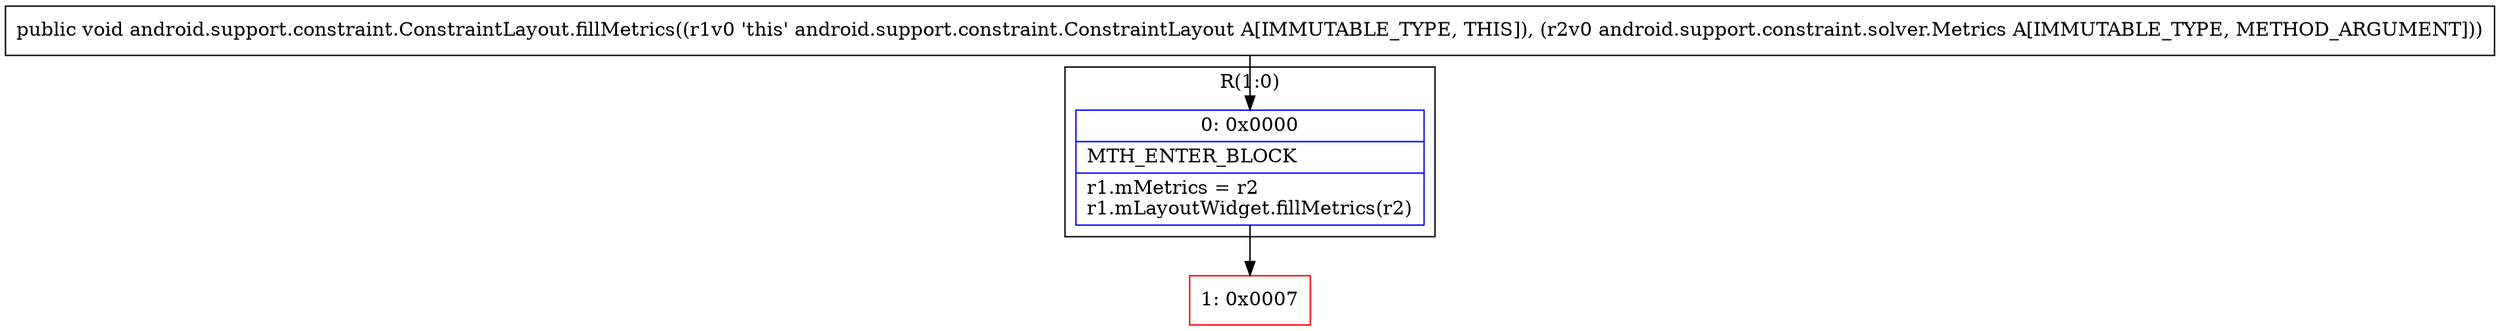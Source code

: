 digraph "CFG forandroid.support.constraint.ConstraintLayout.fillMetrics(Landroid\/support\/constraint\/solver\/Metrics;)V" {
subgraph cluster_Region_1762447257 {
label = "R(1:0)";
node [shape=record,color=blue];
Node_0 [shape=record,label="{0\:\ 0x0000|MTH_ENTER_BLOCK\l|r1.mMetrics = r2\lr1.mLayoutWidget.fillMetrics(r2)\l}"];
}
Node_1 [shape=record,color=red,label="{1\:\ 0x0007}"];
MethodNode[shape=record,label="{public void android.support.constraint.ConstraintLayout.fillMetrics((r1v0 'this' android.support.constraint.ConstraintLayout A[IMMUTABLE_TYPE, THIS]), (r2v0 android.support.constraint.solver.Metrics A[IMMUTABLE_TYPE, METHOD_ARGUMENT])) }"];
MethodNode -> Node_0;
Node_0 -> Node_1;
}

